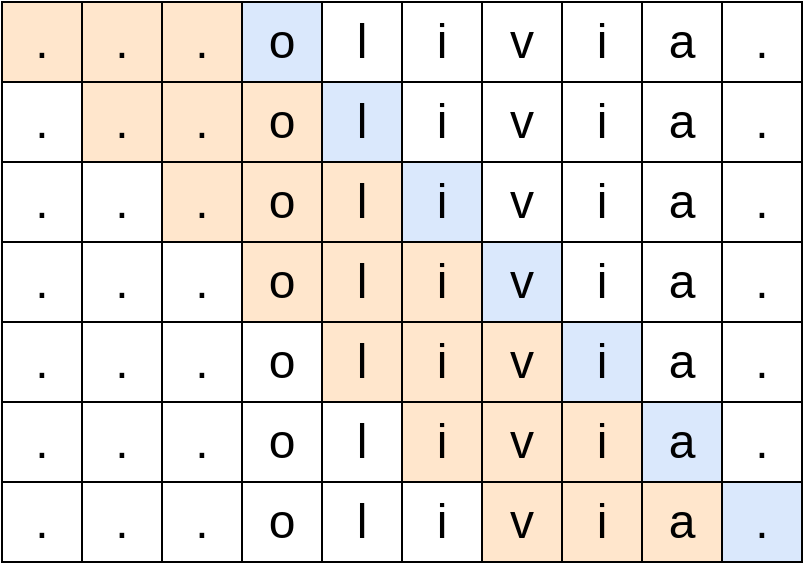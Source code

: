 <mxfile version="20.4.0" type="device"><diagram id="2elU8i_1jC4yYZ4iHxyM" name="Page-1"><mxGraphModel dx="737" dy="625" grid="1" gridSize="10" guides="1" tooltips="1" connect="1" arrows="1" fold="1" page="1" pageScale="1" pageWidth="850" pageHeight="1100" math="1" shadow="0"><root><mxCell id="0"/><mxCell id="1" parent="0"/><mxCell id="OtNKBSinBlaWu_GC5PzC-21" value="." style="whiteSpace=wrap;html=1;aspect=fixed;fontSize=24;fillColor=#ffe6cc;strokeColor=#000000;" parent="1" vertex="1"><mxGeometry x="280" y="280" width="40" height="40" as="geometry"/></mxCell><mxCell id="OtNKBSinBlaWu_GC5PzC-22" value="." style="whiteSpace=wrap;html=1;aspect=fixed;fontSize=24;fillColor=#ffe6cc;strokeColor=#000000;" parent="1" vertex="1"><mxGeometry x="200" y="280" width="40" height="40" as="geometry"/></mxCell><mxCell id="OtNKBSinBlaWu_GC5PzC-23" value="." style="whiteSpace=wrap;html=1;aspect=fixed;fontSize=24;fillColor=#ffe6cc;strokeColor=#000000;" parent="1" vertex="1"><mxGeometry x="240" y="280" width="40" height="40" as="geometry"/></mxCell><mxCell id="OtNKBSinBlaWu_GC5PzC-24" value="a" style="whiteSpace=wrap;html=1;aspect=fixed;fontSize=24;fillColor=none;strokeColor=#000000;" parent="1" vertex="1"><mxGeometry x="520" y="280" width="40" height="40" as="geometry"/></mxCell><mxCell id="OtNKBSinBlaWu_GC5PzC-25" value="i" style="whiteSpace=wrap;html=1;aspect=fixed;fontSize=24;fillColor=none;strokeColor=#000000;" parent="1" vertex="1"><mxGeometry x="480" y="280" width="40" height="40" as="geometry"/></mxCell><mxCell id="OtNKBSinBlaWu_GC5PzC-26" value="v" style="whiteSpace=wrap;html=1;aspect=fixed;fontSize=24;fillColor=none;strokeColor=#000000;" parent="1" vertex="1"><mxGeometry x="440" y="280" width="40" height="40" as="geometry"/></mxCell><mxCell id="OtNKBSinBlaWu_GC5PzC-27" value="i" style="whiteSpace=wrap;html=1;aspect=fixed;fontSize=24;fillColor=none;strokeColor=#000000;" parent="1" vertex="1"><mxGeometry x="400" y="280" width="40" height="40" as="geometry"/></mxCell><mxCell id="OtNKBSinBlaWu_GC5PzC-28" value="l" style="whiteSpace=wrap;html=1;aspect=fixed;fontSize=24;fillColor=none;strokeColor=#000000;" parent="1" vertex="1"><mxGeometry x="360" y="280" width="40" height="40" as="geometry"/></mxCell><mxCell id="OtNKBSinBlaWu_GC5PzC-29" value="o" style="whiteSpace=wrap;html=1;aspect=fixed;fontSize=24;fillColor=#dae8fc;strokeColor=#000000;" parent="1" vertex="1"><mxGeometry x="320" y="280" width="40" height="40" as="geometry"/></mxCell><mxCell id="OtNKBSinBlaWu_GC5PzC-30" value="." style="whiteSpace=wrap;html=1;aspect=fixed;fontSize=24;fillColor=none;strokeColor=#000000;" parent="1" vertex="1"><mxGeometry x="560" y="280" width="40" height="40" as="geometry"/></mxCell><mxCell id="OtNKBSinBlaWu_GC5PzC-31" value="." style="whiteSpace=wrap;html=1;aspect=fixed;fontSize=24;fillColor=#ffe6cc;strokeColor=#000000;" parent="1" vertex="1"><mxGeometry x="280" y="320" width="40" height="40" as="geometry"/></mxCell><mxCell id="OtNKBSinBlaWu_GC5PzC-32" value="." style="whiteSpace=wrap;html=1;aspect=fixed;fontSize=24;fillColor=none;strokeColor=#000000;" parent="1" vertex="1"><mxGeometry x="200" y="320" width="40" height="40" as="geometry"/></mxCell><mxCell id="OtNKBSinBlaWu_GC5PzC-33" value="." style="whiteSpace=wrap;html=1;aspect=fixed;fontSize=24;fillColor=#ffe6cc;strokeColor=#000000;" parent="1" vertex="1"><mxGeometry x="240" y="320" width="40" height="40" as="geometry"/></mxCell><mxCell id="OtNKBSinBlaWu_GC5PzC-34" value="a" style="whiteSpace=wrap;html=1;aspect=fixed;fontSize=24;fillColor=none;strokeColor=#000000;" parent="1" vertex="1"><mxGeometry x="520" y="320" width="40" height="40" as="geometry"/></mxCell><mxCell id="OtNKBSinBlaWu_GC5PzC-35" value="i" style="whiteSpace=wrap;html=1;aspect=fixed;fontSize=24;fillColor=none;strokeColor=#000000;" parent="1" vertex="1"><mxGeometry x="480" y="320" width="40" height="40" as="geometry"/></mxCell><mxCell id="OtNKBSinBlaWu_GC5PzC-36" value="v" style="whiteSpace=wrap;html=1;aspect=fixed;fontSize=24;fillColor=none;strokeColor=#000000;" parent="1" vertex="1"><mxGeometry x="440" y="320" width="40" height="40" as="geometry"/></mxCell><mxCell id="OtNKBSinBlaWu_GC5PzC-37" value="i" style="whiteSpace=wrap;html=1;aspect=fixed;fontSize=24;fillColor=none;strokeColor=#000000;" parent="1" vertex="1"><mxGeometry x="400" y="320" width="40" height="40" as="geometry"/></mxCell><mxCell id="OtNKBSinBlaWu_GC5PzC-38" value="l" style="whiteSpace=wrap;html=1;aspect=fixed;fontSize=24;fillColor=#dae8fc;strokeColor=#000000;" parent="1" vertex="1"><mxGeometry x="360" y="320" width="40" height="40" as="geometry"/></mxCell><mxCell id="OtNKBSinBlaWu_GC5PzC-39" value="o" style="whiteSpace=wrap;html=1;aspect=fixed;fontSize=24;fillColor=#ffe6cc;strokeColor=#000000;" parent="1" vertex="1"><mxGeometry x="320" y="320" width="40" height="40" as="geometry"/></mxCell><mxCell id="OtNKBSinBlaWu_GC5PzC-40" value="." style="whiteSpace=wrap;html=1;aspect=fixed;fontSize=24;fillColor=none;strokeColor=#000000;" parent="1" vertex="1"><mxGeometry x="560" y="320" width="40" height="40" as="geometry"/></mxCell><mxCell id="OtNKBSinBlaWu_GC5PzC-41" value="." style="whiteSpace=wrap;html=1;aspect=fixed;fontSize=24;fillColor=#ffe6cc;strokeColor=#000000;" parent="1" vertex="1"><mxGeometry x="280" y="360" width="40" height="40" as="geometry"/></mxCell><mxCell id="OtNKBSinBlaWu_GC5PzC-42" value="." style="whiteSpace=wrap;html=1;aspect=fixed;fontSize=24;fillColor=none;strokeColor=#000000;" parent="1" vertex="1"><mxGeometry x="200" y="360" width="40" height="40" as="geometry"/></mxCell><mxCell id="OtNKBSinBlaWu_GC5PzC-43" value="." style="whiteSpace=wrap;html=1;aspect=fixed;fontSize=24;fillColor=none;strokeColor=#000000;" parent="1" vertex="1"><mxGeometry x="240" y="360" width="40" height="40" as="geometry"/></mxCell><mxCell id="OtNKBSinBlaWu_GC5PzC-44" value="a" style="whiteSpace=wrap;html=1;aspect=fixed;fontSize=24;fillColor=none;strokeColor=#000000;" parent="1" vertex="1"><mxGeometry x="520" y="360" width="40" height="40" as="geometry"/></mxCell><mxCell id="OtNKBSinBlaWu_GC5PzC-45" value="i" style="whiteSpace=wrap;html=1;aspect=fixed;fontSize=24;fillColor=none;strokeColor=#000000;" parent="1" vertex="1"><mxGeometry x="480" y="360" width="40" height="40" as="geometry"/></mxCell><mxCell id="OtNKBSinBlaWu_GC5PzC-46" value="v" style="whiteSpace=wrap;html=1;aspect=fixed;fontSize=24;fillColor=none;strokeColor=#000000;" parent="1" vertex="1"><mxGeometry x="440" y="360" width="40" height="40" as="geometry"/></mxCell><mxCell id="OtNKBSinBlaWu_GC5PzC-47" value="i" style="whiteSpace=wrap;html=1;aspect=fixed;fontSize=24;fillColor=#dae8fc;strokeColor=#000000;" parent="1" vertex="1"><mxGeometry x="400" y="360" width="40" height="40" as="geometry"/></mxCell><mxCell id="OtNKBSinBlaWu_GC5PzC-48" value="l" style="whiteSpace=wrap;html=1;aspect=fixed;fontSize=24;fillColor=#ffe6cc;strokeColor=#000000;" parent="1" vertex="1"><mxGeometry x="360" y="360" width="40" height="40" as="geometry"/></mxCell><mxCell id="OtNKBSinBlaWu_GC5PzC-49" value="o" style="whiteSpace=wrap;html=1;aspect=fixed;fontSize=24;fillColor=#ffe6cc;strokeColor=#000000;" parent="1" vertex="1"><mxGeometry x="320" y="360" width="40" height="40" as="geometry"/></mxCell><mxCell id="OtNKBSinBlaWu_GC5PzC-50" value="." style="whiteSpace=wrap;html=1;aspect=fixed;fontSize=24;fillColor=none;strokeColor=#000000;" parent="1" vertex="1"><mxGeometry x="560" y="360" width="40" height="40" as="geometry"/></mxCell><mxCell id="OtNKBSinBlaWu_GC5PzC-51" value="." style="whiteSpace=wrap;html=1;aspect=fixed;fontSize=24;fillColor=none;strokeColor=#000000;" parent="1" vertex="1"><mxGeometry x="280" y="400" width="40" height="40" as="geometry"/></mxCell><mxCell id="OtNKBSinBlaWu_GC5PzC-52" value="." style="whiteSpace=wrap;html=1;aspect=fixed;fontSize=24;fillColor=none;strokeColor=#000000;" parent="1" vertex="1"><mxGeometry x="200" y="400" width="40" height="40" as="geometry"/></mxCell><mxCell id="OtNKBSinBlaWu_GC5PzC-53" value="." style="whiteSpace=wrap;html=1;aspect=fixed;fontSize=24;fillColor=none;strokeColor=#000000;" parent="1" vertex="1"><mxGeometry x="240" y="400" width="40" height="40" as="geometry"/></mxCell><mxCell id="OtNKBSinBlaWu_GC5PzC-54" value="a" style="whiteSpace=wrap;html=1;aspect=fixed;fontSize=24;fillColor=none;strokeColor=#000000;" parent="1" vertex="1"><mxGeometry x="520" y="400" width="40" height="40" as="geometry"/></mxCell><mxCell id="OtNKBSinBlaWu_GC5PzC-55" value="i" style="whiteSpace=wrap;html=1;aspect=fixed;fontSize=24;fillColor=none;strokeColor=#000000;" parent="1" vertex="1"><mxGeometry x="480" y="400" width="40" height="40" as="geometry"/></mxCell><mxCell id="OtNKBSinBlaWu_GC5PzC-56" value="v" style="whiteSpace=wrap;html=1;aspect=fixed;fontSize=24;fillColor=#dae8fc;strokeColor=#000000;" parent="1" vertex="1"><mxGeometry x="440" y="400" width="40" height="40" as="geometry"/></mxCell><mxCell id="OtNKBSinBlaWu_GC5PzC-57" value="i" style="whiteSpace=wrap;html=1;aspect=fixed;fontSize=24;fillColor=#ffe6cc;strokeColor=#000000;" parent="1" vertex="1"><mxGeometry x="400" y="400" width="40" height="40" as="geometry"/></mxCell><mxCell id="OtNKBSinBlaWu_GC5PzC-58" value="l" style="whiteSpace=wrap;html=1;aspect=fixed;fontSize=24;fillColor=#ffe6cc;strokeColor=#000000;" parent="1" vertex="1"><mxGeometry x="360" y="400" width="40" height="40" as="geometry"/></mxCell><mxCell id="OtNKBSinBlaWu_GC5PzC-59" value="o" style="whiteSpace=wrap;html=1;aspect=fixed;fontSize=24;fillColor=#ffe6cc;strokeColor=#000000;" parent="1" vertex="1"><mxGeometry x="320" y="400" width="40" height="40" as="geometry"/></mxCell><mxCell id="OtNKBSinBlaWu_GC5PzC-60" value="." style="whiteSpace=wrap;html=1;aspect=fixed;fontSize=24;fillColor=none;strokeColor=#000000;" parent="1" vertex="1"><mxGeometry x="560" y="400" width="40" height="40" as="geometry"/></mxCell><mxCell id="OtNKBSinBlaWu_GC5PzC-64" value="." style="whiteSpace=wrap;html=1;aspect=fixed;fontSize=24;fillColor=none;strokeColor=#000000;" parent="1" vertex="1"><mxGeometry x="280" y="520" width="40" height="40" as="geometry"/></mxCell><mxCell id="OtNKBSinBlaWu_GC5PzC-65" value="." style="whiteSpace=wrap;html=1;aspect=fixed;fontSize=24;fillColor=none;strokeColor=#000000;" parent="1" vertex="1"><mxGeometry x="200" y="520" width="40" height="40" as="geometry"/></mxCell><mxCell id="OtNKBSinBlaWu_GC5PzC-66" value="." style="whiteSpace=wrap;html=1;aspect=fixed;fontSize=24;fillColor=none;strokeColor=#000000;" parent="1" vertex="1"><mxGeometry x="240" y="520" width="40" height="40" as="geometry"/></mxCell><mxCell id="OtNKBSinBlaWu_GC5PzC-67" value="a" style="whiteSpace=wrap;html=1;aspect=fixed;fontSize=24;fillColor=#ffe6cc;strokeColor=#000000;" parent="1" vertex="1"><mxGeometry x="520" y="520" width="40" height="40" as="geometry"/></mxCell><mxCell id="OtNKBSinBlaWu_GC5PzC-68" value="i" style="whiteSpace=wrap;html=1;aspect=fixed;fontSize=24;fillColor=#ffe6cc;strokeColor=#000000;" parent="1" vertex="1"><mxGeometry x="480" y="520" width="40" height="40" as="geometry"/></mxCell><mxCell id="OtNKBSinBlaWu_GC5PzC-69" value="v" style="whiteSpace=wrap;html=1;aspect=fixed;fontSize=24;fillColor=#ffe6cc;strokeColor=#000000;" parent="1" vertex="1"><mxGeometry x="440" y="520" width="40" height="40" as="geometry"/></mxCell><mxCell id="OtNKBSinBlaWu_GC5PzC-70" value="i" style="whiteSpace=wrap;html=1;aspect=fixed;fontSize=24;strokeColor=#000000;" parent="1" vertex="1"><mxGeometry x="400" y="520" width="40" height="40" as="geometry"/></mxCell><mxCell id="OtNKBSinBlaWu_GC5PzC-71" value="l" style="whiteSpace=wrap;html=1;aspect=fixed;fontSize=24;strokeColor=#000000;" parent="1" vertex="1"><mxGeometry x="360" y="520" width="40" height="40" as="geometry"/></mxCell><mxCell id="OtNKBSinBlaWu_GC5PzC-72" value="o" style="whiteSpace=wrap;html=1;aspect=fixed;fontSize=24;strokeColor=#000000;" parent="1" vertex="1"><mxGeometry x="320" y="520" width="40" height="40" as="geometry"/></mxCell><mxCell id="OtNKBSinBlaWu_GC5PzC-73" value="." style="whiteSpace=wrap;html=1;aspect=fixed;fontSize=24;fillColor=#dae8fc;strokeColor=#000000;" parent="1" vertex="1"><mxGeometry x="560" y="520" width="40" height="40" as="geometry"/></mxCell><mxCell id="OtNKBSinBlaWu_GC5PzC-94" value="." style="whiteSpace=wrap;html=1;aspect=fixed;fontSize=24;strokeColor=#000000;" parent="1" vertex="1"><mxGeometry x="280" y="440" width="40" height="40" as="geometry"/></mxCell><mxCell id="OtNKBSinBlaWu_GC5PzC-95" value="." style="whiteSpace=wrap;html=1;aspect=fixed;fontSize=24;fillColor=none;strokeColor=#000000;" parent="1" vertex="1"><mxGeometry x="200" y="440" width="40" height="40" as="geometry"/></mxCell><mxCell id="OtNKBSinBlaWu_GC5PzC-96" value="." style="whiteSpace=wrap;html=1;aspect=fixed;fontSize=24;fillColor=none;strokeColor=#000000;" parent="1" vertex="1"><mxGeometry x="240" y="440" width="40" height="40" as="geometry"/></mxCell><mxCell id="OtNKBSinBlaWu_GC5PzC-97" value="a" style="whiteSpace=wrap;html=1;aspect=fixed;fontSize=24;fillColor=none;strokeColor=#000000;" parent="1" vertex="1"><mxGeometry x="520" y="440" width="40" height="40" as="geometry"/></mxCell><mxCell id="OtNKBSinBlaWu_GC5PzC-98" value="i" style="whiteSpace=wrap;html=1;aspect=fixed;fontSize=24;fillColor=#dae8fc;strokeColor=#000000;" parent="1" vertex="1"><mxGeometry x="480" y="440" width="40" height="40" as="geometry"/></mxCell><mxCell id="OtNKBSinBlaWu_GC5PzC-99" value="v" style="whiteSpace=wrap;html=1;aspect=fixed;fontSize=24;fillColor=#ffe6cc;strokeColor=#000000;" parent="1" vertex="1"><mxGeometry x="440" y="440" width="40" height="40" as="geometry"/></mxCell><mxCell id="OtNKBSinBlaWu_GC5PzC-100" value="i" style="whiteSpace=wrap;html=1;aspect=fixed;fontSize=24;fillColor=#ffe6cc;strokeColor=#000000;" parent="1" vertex="1"><mxGeometry x="400" y="440" width="40" height="40" as="geometry"/></mxCell><mxCell id="OtNKBSinBlaWu_GC5PzC-101" value="l" style="whiteSpace=wrap;html=1;aspect=fixed;fontSize=24;fillColor=#ffe6cc;strokeColor=#000000;" parent="1" vertex="1"><mxGeometry x="360" y="440" width="40" height="40" as="geometry"/></mxCell><mxCell id="OtNKBSinBlaWu_GC5PzC-102" value="o" style="whiteSpace=wrap;html=1;aspect=fixed;fontSize=24;strokeColor=#000000;" parent="1" vertex="1"><mxGeometry x="320" y="440" width="40" height="40" as="geometry"/></mxCell><mxCell id="OtNKBSinBlaWu_GC5PzC-103" value="." style="whiteSpace=wrap;html=1;aspect=fixed;fontSize=24;fillColor=none;strokeColor=#000000;" parent="1" vertex="1"><mxGeometry x="560" y="440" width="40" height="40" as="geometry"/></mxCell><mxCell id="OtNKBSinBlaWu_GC5PzC-104" value="." style="whiteSpace=wrap;html=1;aspect=fixed;fontSize=24;fillColor=none;strokeColor=#000000;" parent="1" vertex="1"><mxGeometry x="280" y="480" width="40" height="40" as="geometry"/></mxCell><mxCell id="OtNKBSinBlaWu_GC5PzC-105" value="." style="whiteSpace=wrap;html=1;aspect=fixed;fontSize=24;fillColor=none;strokeColor=#000000;" parent="1" vertex="1"><mxGeometry x="200" y="480" width="40" height="40" as="geometry"/></mxCell><mxCell id="OtNKBSinBlaWu_GC5PzC-106" value="." style="whiteSpace=wrap;html=1;aspect=fixed;fontSize=24;fillColor=none;strokeColor=#000000;" parent="1" vertex="1"><mxGeometry x="240" y="480" width="40" height="40" as="geometry"/></mxCell><mxCell id="OtNKBSinBlaWu_GC5PzC-107" value="a" style="whiteSpace=wrap;html=1;aspect=fixed;fontSize=24;fillColor=#dae8fc;strokeColor=#000000;" parent="1" vertex="1"><mxGeometry x="520" y="480" width="40" height="40" as="geometry"/></mxCell><mxCell id="OtNKBSinBlaWu_GC5PzC-108" value="i" style="whiteSpace=wrap;html=1;aspect=fixed;fontSize=24;fillColor=#ffe6cc;strokeColor=#000000;" parent="1" vertex="1"><mxGeometry x="480" y="480" width="40" height="40" as="geometry"/></mxCell><mxCell id="OtNKBSinBlaWu_GC5PzC-109" value="v" style="whiteSpace=wrap;html=1;aspect=fixed;fontSize=24;fillColor=#ffe6cc;strokeColor=#000000;" parent="1" vertex="1"><mxGeometry x="440" y="480" width="40" height="40" as="geometry"/></mxCell><mxCell id="OtNKBSinBlaWu_GC5PzC-110" value="i" style="whiteSpace=wrap;html=1;aspect=fixed;fontSize=24;fillColor=#ffe6cc;strokeColor=#000000;" parent="1" vertex="1"><mxGeometry x="400" y="480" width="40" height="40" as="geometry"/></mxCell><mxCell id="OtNKBSinBlaWu_GC5PzC-111" value="l" style="whiteSpace=wrap;html=1;aspect=fixed;fontSize=24;strokeColor=#000000;" parent="1" vertex="1"><mxGeometry x="360" y="480" width="40" height="40" as="geometry"/></mxCell><mxCell id="OtNKBSinBlaWu_GC5PzC-112" value="o" style="whiteSpace=wrap;html=1;aspect=fixed;fontSize=24;strokeColor=#000000;" parent="1" vertex="1"><mxGeometry x="320" y="480" width="40" height="40" as="geometry"/></mxCell><mxCell id="OtNKBSinBlaWu_GC5PzC-113" value="." style="whiteSpace=wrap;html=1;aspect=fixed;fontSize=24;fillColor=none;strokeColor=#000000;" parent="1" vertex="1"><mxGeometry x="560" y="480" width="40" height="40" as="geometry"/></mxCell></root></mxGraphModel></diagram></mxfile>